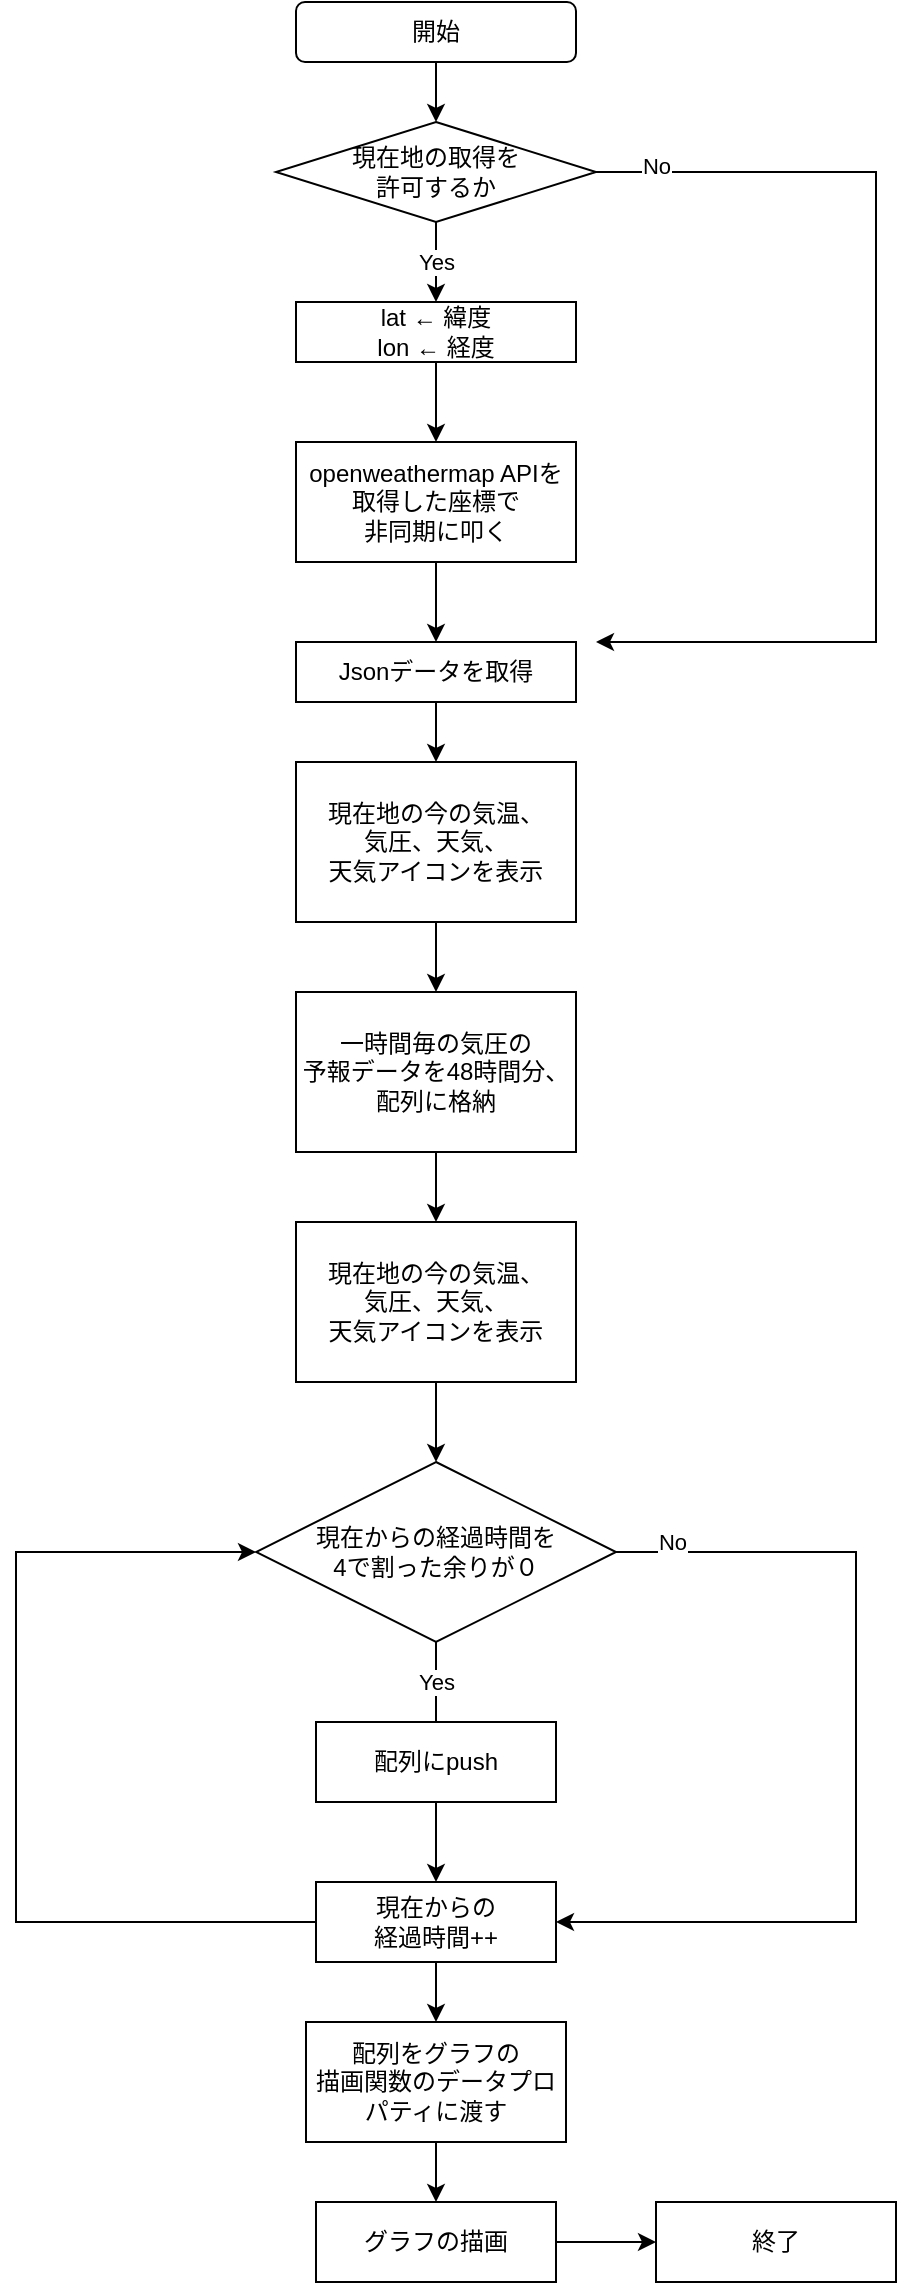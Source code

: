 <mxfile version="13.6.5">
    <diagram id="JEU_g-kgLjpfCy-T-OPp" name="ページ1">
        <mxGraphModel dx="592" dy="357" grid="1" gridSize="10" guides="1" tooltips="1" connect="1" arrows="1" fold="1" page="1" pageScale="1" pageWidth="827" pageHeight="1169" math="0" shadow="0">
            <root>
                <mxCell id="0"/>
                <mxCell id="1" parent="0"/>
                <mxCell id="7" style="edgeStyle=orthogonalEdgeStyle;rounded=0;orthogonalLoop=1;jettySize=auto;html=1;" edge="1" parent="1" source="2" target="5">
                    <mxGeometry relative="1" as="geometry"/>
                </mxCell>
                <mxCell id="2" value="開始" style="rounded=1;whiteSpace=wrap;html=1;" vertex="1" parent="1">
                    <mxGeometry x="230" y="10" width="140" height="30" as="geometry"/>
                </mxCell>
                <mxCell id="8" style="edgeStyle=orthogonalEdgeStyle;rounded=0;orthogonalLoop=1;jettySize=auto;html=1;exitX=1;exitY=0.5;exitDx=0;exitDy=0;" edge="1" parent="1" source="5">
                    <mxGeometry relative="1" as="geometry">
                        <mxPoint x="380" y="330" as="targetPoint"/>
                        <Array as="points">
                            <mxPoint x="520" y="95"/>
                            <mxPoint x="520" y="330"/>
                            <mxPoint x="380" y="330"/>
                        </Array>
                    </mxGeometry>
                </mxCell>
                <mxCell id="9" value="No" style="edgeLabel;html=1;align=center;verticalAlign=middle;resizable=0;points=[];" vertex="1" connectable="0" parent="8">
                    <mxGeometry x="-0.631" y="3" relative="1" as="geometry">
                        <mxPoint x="-65" as="offset"/>
                    </mxGeometry>
                </mxCell>
                <mxCell id="11" value="Yes" style="edgeStyle=orthogonalEdgeStyle;rounded=0;orthogonalLoop=1;jettySize=auto;html=1;entryX=0.5;entryY=0;entryDx=0;entryDy=0;" edge="1" parent="1" source="5" target="10">
                    <mxGeometry relative="1" as="geometry"/>
                </mxCell>
                <mxCell id="5" value="&lt;span&gt;現在地の取得を&lt;/span&gt;&lt;br&gt;&lt;span&gt;許可するか&lt;/span&gt;" style="rhombus;whiteSpace=wrap;html=1;" vertex="1" parent="1">
                    <mxGeometry x="220" y="70" width="160" height="50" as="geometry"/>
                </mxCell>
                <mxCell id="14" style="edgeStyle=orthogonalEdgeStyle;rounded=0;orthogonalLoop=1;jettySize=auto;html=1;entryX=0.5;entryY=0;entryDx=0;entryDy=0;" edge="1" parent="1" source="10" target="12">
                    <mxGeometry relative="1" as="geometry"/>
                </mxCell>
                <mxCell id="10" value="lat ← 緯度&lt;br&gt;lon ← 経度" style="rounded=0;whiteSpace=wrap;html=1;" vertex="1" parent="1">
                    <mxGeometry x="230" y="160" width="140" height="30" as="geometry"/>
                </mxCell>
                <mxCell id="18" style="edgeStyle=orthogonalEdgeStyle;rounded=0;orthogonalLoop=1;jettySize=auto;html=1;entryX=0.5;entryY=0;entryDx=0;entryDy=0;" edge="1" parent="1" source="12" target="13">
                    <mxGeometry relative="1" as="geometry"/>
                </mxCell>
                <mxCell id="12" value="openweathermap APIを&lt;br&gt;取得した座標で&lt;br&gt;非同期に叩く" style="rounded=0;whiteSpace=wrap;html=1;" vertex="1" parent="1">
                    <mxGeometry x="230" y="230" width="140" height="60" as="geometry"/>
                </mxCell>
                <mxCell id="19" style="edgeStyle=orthogonalEdgeStyle;rounded=0;orthogonalLoop=1;jettySize=auto;html=1;" edge="1" parent="1" source="13" target="15">
                    <mxGeometry relative="1" as="geometry"/>
                </mxCell>
                <mxCell id="13" value="Jsonデータを取得" style="rounded=0;whiteSpace=wrap;html=1;" vertex="1" parent="1">
                    <mxGeometry x="230" y="330" width="140" height="30" as="geometry"/>
                </mxCell>
                <mxCell id="20" style="edgeStyle=orthogonalEdgeStyle;rounded=0;orthogonalLoop=1;jettySize=auto;html=1;entryX=0.5;entryY=0;entryDx=0;entryDy=0;" edge="1" parent="1" source="15" target="16">
                    <mxGeometry relative="1" as="geometry"/>
                </mxCell>
                <mxCell id="15" value="現在地の今の気温、&lt;br&gt;気圧、天気、&lt;br&gt;天気アイコンを表示" style="rounded=0;whiteSpace=wrap;html=1;" vertex="1" parent="1">
                    <mxGeometry x="230" y="390" width="140" height="80" as="geometry"/>
                </mxCell>
                <mxCell id="21" style="edgeStyle=orthogonalEdgeStyle;rounded=0;orthogonalLoop=1;jettySize=auto;html=1;entryX=0.5;entryY=0;entryDx=0;entryDy=0;" edge="1" parent="1" source="16" target="17">
                    <mxGeometry relative="1" as="geometry"/>
                </mxCell>
                <mxCell id="16" value="一時間毎の気圧の&lt;br&gt;予報データを48時間分、配列に格納" style="rounded=0;whiteSpace=wrap;html=1;" vertex="1" parent="1">
                    <mxGeometry x="230" y="505" width="140" height="80" as="geometry"/>
                </mxCell>
                <mxCell id="26" style="edgeStyle=orthogonalEdgeStyle;rounded=0;orthogonalLoop=1;jettySize=auto;html=1;entryX=0.5;entryY=0;entryDx=0;entryDy=0;" edge="1" parent="1" source="17" target="23">
                    <mxGeometry relative="1" as="geometry"/>
                </mxCell>
                <mxCell id="17" value="現在地の今の気温、&lt;br&gt;気圧、天気、&lt;br&gt;天気アイコンを表示" style="rounded=0;whiteSpace=wrap;html=1;" vertex="1" parent="1">
                    <mxGeometry x="230" y="620" width="140" height="80" as="geometry"/>
                </mxCell>
                <mxCell id="27" style="edgeStyle=orthogonalEdgeStyle;rounded=0;orthogonalLoop=1;jettySize=auto;html=1;entryX=1;entryY=0.5;entryDx=0;entryDy=0;" edge="1" parent="1" source="23" target="32">
                    <mxGeometry relative="1" as="geometry">
                        <mxPoint x="360" y="990" as="targetPoint"/>
                        <Array as="points">
                            <mxPoint x="510" y="785"/>
                            <mxPoint x="510" y="970"/>
                        </Array>
                    </mxGeometry>
                </mxCell>
                <mxCell id="29" value="No" style="edgeLabel;html=1;align=center;verticalAlign=middle;resizable=0;points=[];" vertex="1" connectable="0" parent="27">
                    <mxGeometry x="-0.879" y="4" relative="1" as="geometry">
                        <mxPoint y="-1" as="offset"/>
                    </mxGeometry>
                </mxCell>
                <mxCell id="30" value="Yes" style="edgeStyle=orthogonalEdgeStyle;rounded=0;orthogonalLoop=1;jettySize=auto;html=1;" edge="1" parent="1" source="23">
                    <mxGeometry x="-0.333" relative="1" as="geometry">
                        <mxPoint x="300" y="890" as="targetPoint"/>
                        <mxPoint as="offset"/>
                    </mxGeometry>
                </mxCell>
                <mxCell id="23" value="現在からの経過時間を&lt;br&gt;4で割った余りが０" style="rhombus;whiteSpace=wrap;html=1;" vertex="1" parent="1">
                    <mxGeometry x="210" y="740" width="180" height="90" as="geometry"/>
                </mxCell>
                <mxCell id="33" style="edgeStyle=orthogonalEdgeStyle;rounded=0;orthogonalLoop=1;jettySize=auto;html=1;entryX=0.5;entryY=0;entryDx=0;entryDy=0;" edge="1" parent="1" source="31" target="32">
                    <mxGeometry relative="1" as="geometry"/>
                </mxCell>
                <mxCell id="31" value="配列にpush" style="rounded=0;whiteSpace=wrap;html=1;" vertex="1" parent="1">
                    <mxGeometry x="240" y="870" width="120" height="40" as="geometry"/>
                </mxCell>
                <mxCell id="34" style="edgeStyle=orthogonalEdgeStyle;rounded=0;orthogonalLoop=1;jettySize=auto;html=1;entryX=0;entryY=0.5;entryDx=0;entryDy=0;" edge="1" parent="1" source="32" target="23">
                    <mxGeometry relative="1" as="geometry">
                        <mxPoint x="120" y="780" as="targetPoint"/>
                        <Array as="points">
                            <mxPoint x="90" y="970"/>
                            <mxPoint x="90" y="785"/>
                        </Array>
                    </mxGeometry>
                </mxCell>
                <mxCell id="36" style="edgeStyle=orthogonalEdgeStyle;rounded=0;orthogonalLoop=1;jettySize=auto;html=1;entryX=0.5;entryY=0;entryDx=0;entryDy=0;" edge="1" parent="1" source="32" target="35">
                    <mxGeometry relative="1" as="geometry"/>
                </mxCell>
                <mxCell id="32" value="現在からの&lt;br&gt;経過時間++" style="rounded=0;whiteSpace=wrap;html=1;" vertex="1" parent="1">
                    <mxGeometry x="240" y="950" width="120" height="40" as="geometry"/>
                </mxCell>
                <mxCell id="40" style="edgeStyle=orthogonalEdgeStyle;rounded=0;orthogonalLoop=1;jettySize=auto;html=1;" edge="1" parent="1" source="35" target="38">
                    <mxGeometry relative="1" as="geometry"/>
                </mxCell>
                <mxCell id="35" value="配列をグラフの&lt;br&gt;描画関数のデータプロパティに渡す" style="rounded=0;whiteSpace=wrap;html=1;" vertex="1" parent="1">
                    <mxGeometry x="235" y="1020" width="130" height="60" as="geometry"/>
                </mxCell>
                <mxCell id="41" style="edgeStyle=orthogonalEdgeStyle;rounded=0;orthogonalLoop=1;jettySize=auto;html=1;entryX=0;entryY=0.5;entryDx=0;entryDy=0;" edge="1" parent="1" source="38" target="39">
                    <mxGeometry relative="1" as="geometry"/>
                </mxCell>
                <mxCell id="38" value="グラフの描画" style="rounded=0;whiteSpace=wrap;html=1;" vertex="1" parent="1">
                    <mxGeometry x="240" y="1110" width="120" height="40" as="geometry"/>
                </mxCell>
                <mxCell id="39" value="終了" style="rounded=0;whiteSpace=wrap;html=1;" vertex="1" parent="1">
                    <mxGeometry x="410" y="1110" width="120" height="40" as="geometry"/>
                </mxCell>
            </root>
        </mxGraphModel>
    </diagram>
</mxfile>
